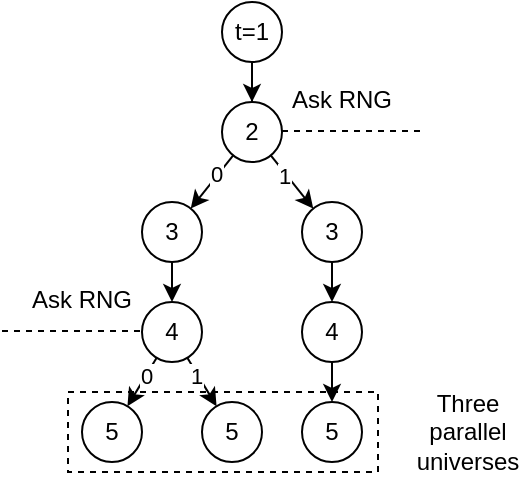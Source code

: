 <mxfile version="20.7.4" type="device"><diagram id="iOqFOjF6sv7J7Fs1tgoI" name="Page-1"><mxGraphModel dx="918" dy="590" grid="1" gridSize="10" guides="1" tooltips="1" connect="1" arrows="1" fold="1" page="1" pageScale="1" pageWidth="827" pageHeight="1169" math="0" shadow="0"><root><mxCell id="0"/><mxCell id="1" parent="0"/><mxCell id="wczNzDDmoSqJdDVgstta-8" style="edgeStyle=orthogonalEdgeStyle;rounded=0;orthogonalLoop=1;jettySize=auto;html=1;entryX=0.5;entryY=0;entryDx=0;entryDy=0;" parent="1" source="wczNzDDmoSqJdDVgstta-1" target="wczNzDDmoSqJdDVgstta-3" edge="1"><mxGeometry relative="1" as="geometry"/></mxCell><mxCell id="wczNzDDmoSqJdDVgstta-1" value="t=1" style="ellipse;whiteSpace=wrap;html=1;aspect=fixed;" parent="1" vertex="1"><mxGeometry x="400" y="280" width="30" height="30" as="geometry"/></mxCell><mxCell id="wczNzDDmoSqJdDVgstta-9" style="rounded=0;orthogonalLoop=1;jettySize=auto;html=1;" parent="1" source="wczNzDDmoSqJdDVgstta-3" target="wczNzDDmoSqJdDVgstta-4" edge="1"><mxGeometry relative="1" as="geometry"/></mxCell><mxCell id="wczNzDDmoSqJdDVgstta-11" value="0" style="edgeLabel;html=1;align=center;verticalAlign=middle;resizable=0;points=[];" parent="wczNzDDmoSqJdDVgstta-9" vertex="1" connectable="0"><mxGeometry x="-0.314" y="2" relative="1" as="geometry"><mxPoint x="-3" y="-1" as="offset"/></mxGeometry></mxCell><mxCell id="wczNzDDmoSqJdDVgstta-10" style="rounded=0;orthogonalLoop=1;jettySize=auto;html=1;" parent="1" source="wczNzDDmoSqJdDVgstta-3" target="wczNzDDmoSqJdDVgstta-5" edge="1"><mxGeometry relative="1" as="geometry"/></mxCell><mxCell id="wczNzDDmoSqJdDVgstta-12" value="1" style="edgeLabel;html=1;align=center;verticalAlign=middle;resizable=0;points=[];" parent="wczNzDDmoSqJdDVgstta-10" vertex="1" connectable="0"><mxGeometry x="-0.284" y="-1" relative="1" as="geometry"><mxPoint as="offset"/></mxGeometry></mxCell><mxCell id="wczNzDDmoSqJdDVgstta-3" value="2" style="ellipse;whiteSpace=wrap;html=1;aspect=fixed;" parent="1" vertex="1"><mxGeometry x="400" y="330" width="30" height="30" as="geometry"/></mxCell><mxCell id="wczNzDDmoSqJdDVgstta-20" style="edgeStyle=none;rounded=0;orthogonalLoop=1;jettySize=auto;html=1;" parent="1" source="wczNzDDmoSqJdDVgstta-4" target="wczNzDDmoSqJdDVgstta-13" edge="1"><mxGeometry relative="1" as="geometry"/></mxCell><mxCell id="wczNzDDmoSqJdDVgstta-4" value="3" style="ellipse;whiteSpace=wrap;html=1;aspect=fixed;" parent="1" vertex="1"><mxGeometry x="360" y="380" width="30" height="30" as="geometry"/></mxCell><mxCell id="wczNzDDmoSqJdDVgstta-16" style="edgeStyle=none;rounded=0;orthogonalLoop=1;jettySize=auto;html=1;entryX=0.5;entryY=0;entryDx=0;entryDy=0;" parent="1" source="wczNzDDmoSqJdDVgstta-5" target="wczNzDDmoSqJdDVgstta-14" edge="1"><mxGeometry relative="1" as="geometry"/></mxCell><mxCell id="wczNzDDmoSqJdDVgstta-5" value="3" style="ellipse;whiteSpace=wrap;html=1;aspect=fixed;" parent="1" vertex="1"><mxGeometry x="440" y="380" width="30" height="30" as="geometry"/></mxCell><mxCell id="wczNzDDmoSqJdDVgstta-6" value="" style="endArrow=none;dashed=1;html=1;rounded=0;" parent="1" edge="1"><mxGeometry width="50" height="50" relative="1" as="geometry"><mxPoint x="430" y="344.5" as="sourcePoint"/><mxPoint x="500" y="344.5" as="targetPoint"/></mxGeometry></mxCell><mxCell id="wczNzDDmoSqJdDVgstta-7" value="Ask RNG" style="text;html=1;strokeColor=none;fillColor=none;align=center;verticalAlign=middle;whiteSpace=wrap;rounded=0;" parent="1" vertex="1"><mxGeometry x="430" y="314" width="60" height="30" as="geometry"/></mxCell><mxCell id="wczNzDDmoSqJdDVgstta-23" style="edgeStyle=none;rounded=0;orthogonalLoop=1;jettySize=auto;html=1;" parent="1" source="wczNzDDmoSqJdDVgstta-13" target="wczNzDDmoSqJdDVgstta-22" edge="1"><mxGeometry relative="1" as="geometry"/></mxCell><mxCell id="wczNzDDmoSqJdDVgstta-25" value="0" style="edgeLabel;html=1;align=center;verticalAlign=middle;resizable=0;points=[];" parent="wczNzDDmoSqJdDVgstta-23" vertex="1" connectable="0"><mxGeometry x="-0.259" y="1" relative="1" as="geometry"><mxPoint x="-1" y="-1" as="offset"/></mxGeometry></mxCell><mxCell id="wczNzDDmoSqJdDVgstta-24" style="edgeStyle=none;rounded=0;orthogonalLoop=1;jettySize=auto;html=1;" parent="1" source="wczNzDDmoSqJdDVgstta-13" target="wczNzDDmoSqJdDVgstta-21" edge="1"><mxGeometry relative="1" as="geometry"/></mxCell><mxCell id="wczNzDDmoSqJdDVgstta-26" value="1" style="edgeLabel;html=1;align=center;verticalAlign=middle;resizable=0;points=[];" parent="wczNzDDmoSqJdDVgstta-24" vertex="1" connectable="0"><mxGeometry x="-0.279" y="-1" relative="1" as="geometry"><mxPoint as="offset"/></mxGeometry></mxCell><mxCell id="wczNzDDmoSqJdDVgstta-13" value="4" style="ellipse;whiteSpace=wrap;html=1;aspect=fixed;" parent="1" vertex="1"><mxGeometry x="360" y="430" width="30" height="30" as="geometry"/></mxCell><mxCell id="wczNzDDmoSqJdDVgstta-17" style="edgeStyle=none;rounded=0;orthogonalLoop=1;jettySize=auto;html=1;" parent="1" source="wczNzDDmoSqJdDVgstta-14" target="wczNzDDmoSqJdDVgstta-15" edge="1"><mxGeometry relative="1" as="geometry"/></mxCell><mxCell id="wczNzDDmoSqJdDVgstta-14" value="4" style="ellipse;whiteSpace=wrap;html=1;aspect=fixed;" parent="1" vertex="1"><mxGeometry x="440" y="430" width="30" height="30" as="geometry"/></mxCell><mxCell id="wczNzDDmoSqJdDVgstta-15" value="5" style="ellipse;whiteSpace=wrap;html=1;aspect=fixed;" parent="1" vertex="1"><mxGeometry x="440" y="480" width="30" height="30" as="geometry"/></mxCell><mxCell id="wczNzDDmoSqJdDVgstta-18" value="" style="endArrow=none;dashed=1;html=1;rounded=0;" parent="1" edge="1"><mxGeometry width="50" height="50" relative="1" as="geometry"><mxPoint x="290" y="444.5" as="sourcePoint"/><mxPoint x="360" y="444.5" as="targetPoint"/></mxGeometry></mxCell><mxCell id="wczNzDDmoSqJdDVgstta-19" value="Ask RNG" style="text;html=1;strokeColor=none;fillColor=none;align=center;verticalAlign=middle;whiteSpace=wrap;rounded=0;" parent="1" vertex="1"><mxGeometry x="300" y="414" width="60" height="30" as="geometry"/></mxCell><mxCell id="wczNzDDmoSqJdDVgstta-21" value="5" style="ellipse;whiteSpace=wrap;html=1;aspect=fixed;" parent="1" vertex="1"><mxGeometry x="390" y="480" width="30" height="30" as="geometry"/></mxCell><mxCell id="wczNzDDmoSqJdDVgstta-22" value="5" style="ellipse;whiteSpace=wrap;html=1;aspect=fixed;" parent="1" vertex="1"><mxGeometry x="330" y="480" width="30" height="30" as="geometry"/></mxCell><mxCell id="wczNzDDmoSqJdDVgstta-27" value="" style="rounded=0;whiteSpace=wrap;html=1;dashed=1;fillColor=none;" parent="1" vertex="1"><mxGeometry x="323" y="475" width="155" height="40" as="geometry"/></mxCell><mxCell id="wczNzDDmoSqJdDVgstta-28" value="Three parallel universes" style="text;html=1;strokeColor=none;fillColor=none;align=center;verticalAlign=middle;whiteSpace=wrap;rounded=0;dashed=1;" parent="1" vertex="1"><mxGeometry x="493" y="480" width="60" height="30" as="geometry"/></mxCell></root></mxGraphModel></diagram></mxfile>
